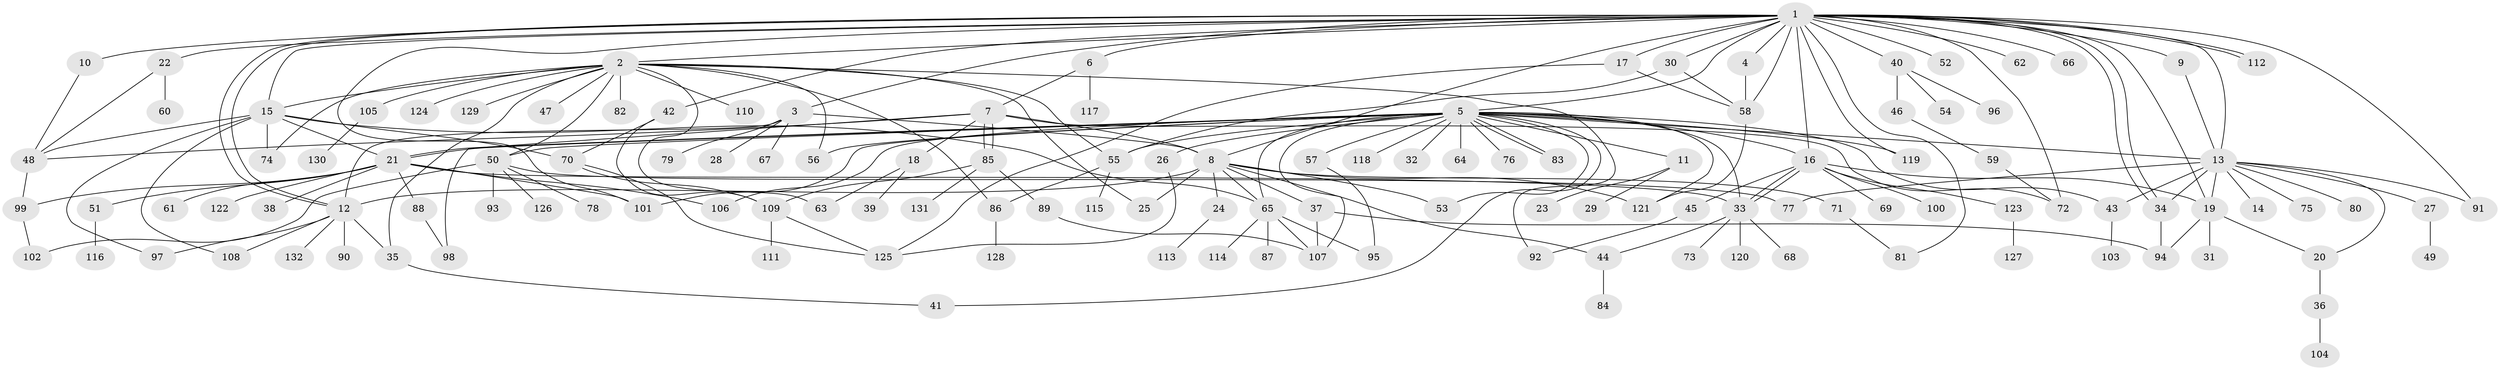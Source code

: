 // Generated by graph-tools (version 1.1) at 2025/35/03/09/25 02:35:36]
// undirected, 132 vertices, 203 edges
graph export_dot {
graph [start="1"]
  node [color=gray90,style=filled];
  1;
  2;
  3;
  4;
  5;
  6;
  7;
  8;
  9;
  10;
  11;
  12;
  13;
  14;
  15;
  16;
  17;
  18;
  19;
  20;
  21;
  22;
  23;
  24;
  25;
  26;
  27;
  28;
  29;
  30;
  31;
  32;
  33;
  34;
  35;
  36;
  37;
  38;
  39;
  40;
  41;
  42;
  43;
  44;
  45;
  46;
  47;
  48;
  49;
  50;
  51;
  52;
  53;
  54;
  55;
  56;
  57;
  58;
  59;
  60;
  61;
  62;
  63;
  64;
  65;
  66;
  67;
  68;
  69;
  70;
  71;
  72;
  73;
  74;
  75;
  76;
  77;
  78;
  79;
  80;
  81;
  82;
  83;
  84;
  85;
  86;
  87;
  88;
  89;
  90;
  91;
  92;
  93;
  94;
  95;
  96;
  97;
  98;
  99;
  100;
  101;
  102;
  103;
  104;
  105;
  106;
  107;
  108;
  109;
  110;
  111;
  112;
  113;
  114;
  115;
  116;
  117;
  118;
  119;
  120;
  121;
  122;
  123;
  124;
  125;
  126;
  127;
  128;
  129;
  130;
  131;
  132;
  1 -- 2;
  1 -- 3;
  1 -- 4;
  1 -- 5;
  1 -- 6;
  1 -- 8;
  1 -- 9;
  1 -- 10;
  1 -- 12;
  1 -- 12;
  1 -- 13;
  1 -- 15;
  1 -- 16;
  1 -- 17;
  1 -- 19;
  1 -- 22;
  1 -- 30;
  1 -- 34;
  1 -- 34;
  1 -- 40;
  1 -- 42;
  1 -- 52;
  1 -- 58;
  1 -- 62;
  1 -- 66;
  1 -- 72;
  1 -- 81;
  1 -- 91;
  1 -- 101;
  1 -- 112;
  1 -- 112;
  1 -- 119;
  2 -- 15;
  2 -- 25;
  2 -- 35;
  2 -- 47;
  2 -- 50;
  2 -- 55;
  2 -- 56;
  2 -- 63;
  2 -- 74;
  2 -- 82;
  2 -- 86;
  2 -- 92;
  2 -- 105;
  2 -- 110;
  2 -- 124;
  2 -- 129;
  3 -- 8;
  3 -- 12;
  3 -- 28;
  3 -- 67;
  3 -- 79;
  4 -- 58;
  5 -- 11;
  5 -- 13;
  5 -- 16;
  5 -- 21;
  5 -- 21;
  5 -- 26;
  5 -- 32;
  5 -- 33;
  5 -- 41;
  5 -- 43;
  5 -- 50;
  5 -- 53;
  5 -- 55;
  5 -- 56;
  5 -- 57;
  5 -- 64;
  5 -- 65;
  5 -- 76;
  5 -- 83;
  5 -- 83;
  5 -- 101;
  5 -- 106;
  5 -- 107;
  5 -- 118;
  5 -- 119;
  5 -- 121;
  6 -- 7;
  6 -- 117;
  7 -- 8;
  7 -- 18;
  7 -- 48;
  7 -- 72;
  7 -- 85;
  7 -- 85;
  7 -- 98;
  8 -- 12;
  8 -- 24;
  8 -- 25;
  8 -- 37;
  8 -- 44;
  8 -- 53;
  8 -- 65;
  8 -- 71;
  8 -- 121;
  9 -- 13;
  10 -- 48;
  11 -- 23;
  11 -- 29;
  12 -- 35;
  12 -- 90;
  12 -- 97;
  12 -- 108;
  12 -- 132;
  13 -- 14;
  13 -- 19;
  13 -- 20;
  13 -- 27;
  13 -- 34;
  13 -- 43;
  13 -- 75;
  13 -- 77;
  13 -- 80;
  13 -- 91;
  15 -- 21;
  15 -- 48;
  15 -- 65;
  15 -- 70;
  15 -- 74;
  15 -- 97;
  15 -- 108;
  16 -- 19;
  16 -- 33;
  16 -- 33;
  16 -- 45;
  16 -- 69;
  16 -- 100;
  16 -- 123;
  17 -- 58;
  17 -- 125;
  18 -- 39;
  18 -- 63;
  19 -- 20;
  19 -- 31;
  19 -- 94;
  20 -- 36;
  21 -- 33;
  21 -- 38;
  21 -- 51;
  21 -- 61;
  21 -- 88;
  21 -- 99;
  21 -- 101;
  21 -- 106;
  21 -- 122;
  22 -- 48;
  22 -- 60;
  24 -- 113;
  26 -- 125;
  27 -- 49;
  30 -- 55;
  30 -- 58;
  33 -- 44;
  33 -- 68;
  33 -- 73;
  33 -- 120;
  34 -- 94;
  35 -- 41;
  36 -- 104;
  37 -- 94;
  37 -- 107;
  40 -- 46;
  40 -- 54;
  40 -- 96;
  42 -- 70;
  42 -- 109;
  43 -- 103;
  44 -- 84;
  45 -- 92;
  46 -- 59;
  48 -- 99;
  50 -- 77;
  50 -- 78;
  50 -- 93;
  50 -- 102;
  50 -- 126;
  51 -- 116;
  55 -- 86;
  55 -- 115;
  57 -- 95;
  58 -- 121;
  59 -- 72;
  65 -- 87;
  65 -- 95;
  65 -- 107;
  65 -- 114;
  70 -- 109;
  70 -- 125;
  71 -- 81;
  85 -- 89;
  85 -- 109;
  85 -- 131;
  86 -- 128;
  88 -- 98;
  89 -- 107;
  99 -- 102;
  105 -- 130;
  109 -- 111;
  109 -- 125;
  123 -- 127;
}
